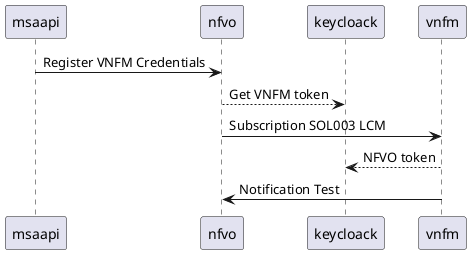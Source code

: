 @startuml
msaapi -> nfvo: Register VNFM Credentials
nfvo --> keycloack: Get VNFM token
nfvo -> vnfm: Subscription SOL003 LCM
vnfm --> keycloack: NFVO token
vnfm -> nfvo: Notification Test

@enduml
